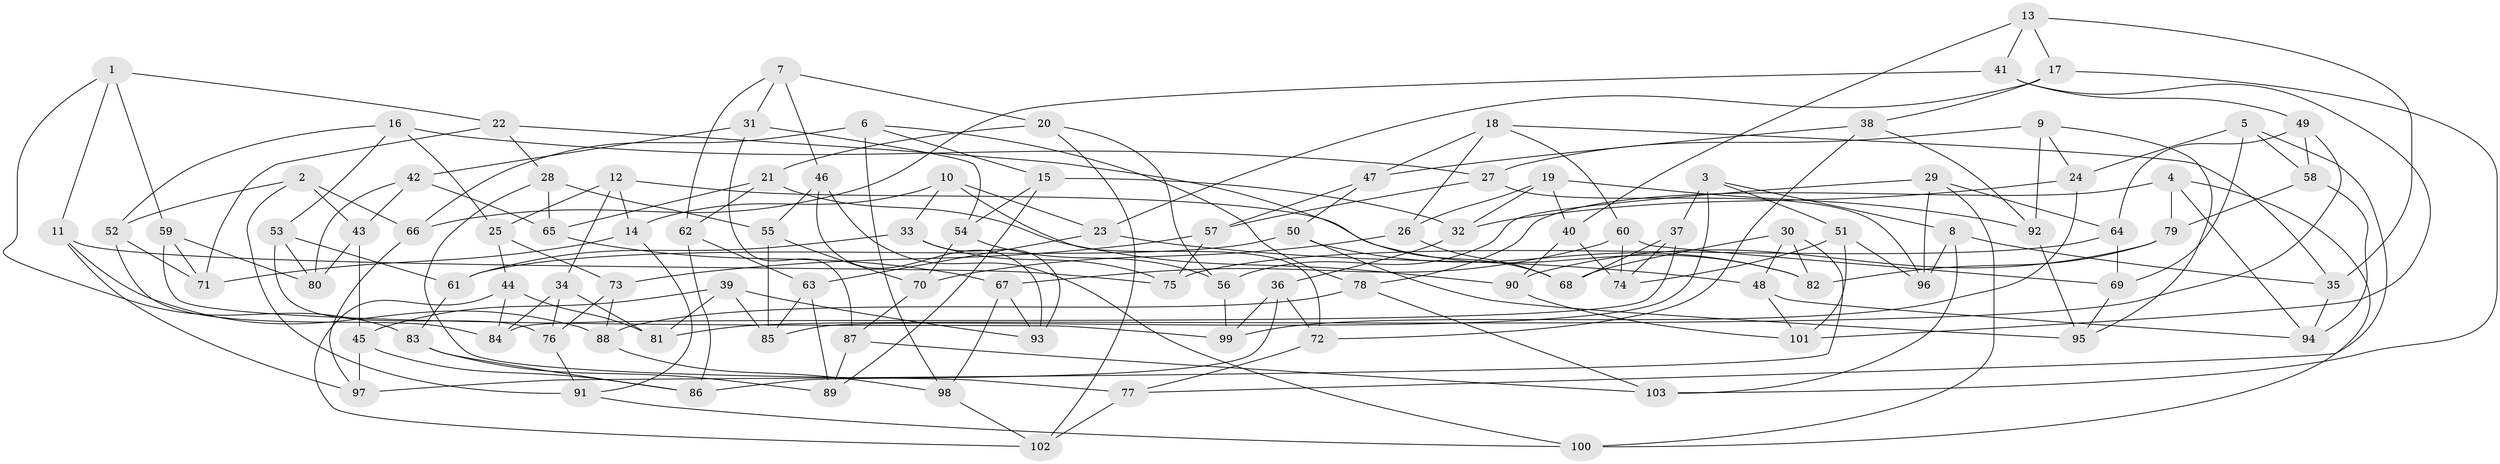 // Generated by graph-tools (version 1.1) at 2025/37/03/09/25 02:37:51]
// undirected, 103 vertices, 206 edges
graph export_dot {
graph [start="1"]
  node [color=gray90,style=filled];
  1;
  2;
  3;
  4;
  5;
  6;
  7;
  8;
  9;
  10;
  11;
  12;
  13;
  14;
  15;
  16;
  17;
  18;
  19;
  20;
  21;
  22;
  23;
  24;
  25;
  26;
  27;
  28;
  29;
  30;
  31;
  32;
  33;
  34;
  35;
  36;
  37;
  38;
  39;
  40;
  41;
  42;
  43;
  44;
  45;
  46;
  47;
  48;
  49;
  50;
  51;
  52;
  53;
  54;
  55;
  56;
  57;
  58;
  59;
  60;
  61;
  62;
  63;
  64;
  65;
  66;
  67;
  68;
  69;
  70;
  71;
  72;
  73;
  74;
  75;
  76;
  77;
  78;
  79;
  80;
  81;
  82;
  83;
  84;
  85;
  86;
  87;
  88;
  89;
  90;
  91;
  92;
  93;
  94;
  95;
  96;
  97;
  98;
  99;
  100;
  101;
  102;
  103;
  1 -- 59;
  1 -- 22;
  1 -- 11;
  1 -- 83;
  2 -- 52;
  2 -- 91;
  2 -- 43;
  2 -- 66;
  3 -- 51;
  3 -- 37;
  3 -- 8;
  3 -- 85;
  4 -- 78;
  4 -- 79;
  4 -- 94;
  4 -- 100;
  5 -- 24;
  5 -- 69;
  5 -- 77;
  5 -- 58;
  6 -- 15;
  6 -- 78;
  6 -- 66;
  6 -- 98;
  7 -- 46;
  7 -- 20;
  7 -- 31;
  7 -- 62;
  8 -- 96;
  8 -- 103;
  8 -- 35;
  9 -- 27;
  9 -- 24;
  9 -- 95;
  9 -- 92;
  10 -- 23;
  10 -- 14;
  10 -- 33;
  10 -- 72;
  11 -- 75;
  11 -- 88;
  11 -- 97;
  12 -- 25;
  12 -- 14;
  12 -- 34;
  12 -- 82;
  13 -- 41;
  13 -- 35;
  13 -- 40;
  13 -- 17;
  14 -- 91;
  14 -- 71;
  15 -- 32;
  15 -- 54;
  15 -- 89;
  16 -- 25;
  16 -- 52;
  16 -- 53;
  16 -- 27;
  17 -- 103;
  17 -- 23;
  17 -- 38;
  18 -- 47;
  18 -- 26;
  18 -- 35;
  18 -- 60;
  19 -- 92;
  19 -- 32;
  19 -- 40;
  19 -- 26;
  20 -- 21;
  20 -- 56;
  20 -- 102;
  21 -- 90;
  21 -- 65;
  21 -- 62;
  22 -- 71;
  22 -- 68;
  22 -- 28;
  23 -- 48;
  23 -- 63;
  24 -- 99;
  24 -- 32;
  25 -- 44;
  25 -- 73;
  26 -- 68;
  26 -- 70;
  27 -- 57;
  27 -- 96;
  28 -- 77;
  28 -- 65;
  28 -- 55;
  29 -- 64;
  29 -- 100;
  29 -- 96;
  29 -- 56;
  30 -- 68;
  30 -- 48;
  30 -- 97;
  30 -- 82;
  31 -- 54;
  31 -- 42;
  31 -- 87;
  32 -- 36;
  33 -- 61;
  33 -- 93;
  33 -- 75;
  34 -- 81;
  34 -- 76;
  34 -- 84;
  35 -- 94;
  36 -- 86;
  36 -- 72;
  36 -- 99;
  37 -- 74;
  37 -- 68;
  37 -- 84;
  38 -- 47;
  38 -- 92;
  38 -- 72;
  39 -- 45;
  39 -- 85;
  39 -- 93;
  39 -- 81;
  40 -- 90;
  40 -- 74;
  41 -- 101;
  41 -- 49;
  41 -- 66;
  42 -- 65;
  42 -- 43;
  42 -- 80;
  43 -- 80;
  43 -- 45;
  44 -- 84;
  44 -- 102;
  44 -- 81;
  45 -- 86;
  45 -- 97;
  46 -- 93;
  46 -- 55;
  46 -- 100;
  47 -- 50;
  47 -- 57;
  48 -- 94;
  48 -- 101;
  49 -- 81;
  49 -- 64;
  49 -- 58;
  50 -- 82;
  50 -- 61;
  50 -- 95;
  51 -- 96;
  51 -- 101;
  51 -- 74;
  52 -- 84;
  52 -- 71;
  53 -- 61;
  53 -- 76;
  53 -- 80;
  54 -- 70;
  54 -- 56;
  55 -- 85;
  55 -- 70;
  56 -- 99;
  57 -- 73;
  57 -- 75;
  58 -- 79;
  58 -- 94;
  59 -- 71;
  59 -- 99;
  59 -- 80;
  60 -- 69;
  60 -- 67;
  60 -- 74;
  61 -- 83;
  62 -- 63;
  62 -- 86;
  63 -- 89;
  63 -- 85;
  64 -- 69;
  64 -- 75;
  65 -- 67;
  66 -- 97;
  67 -- 98;
  67 -- 93;
  69 -- 95;
  70 -- 87;
  72 -- 77;
  73 -- 88;
  73 -- 76;
  76 -- 91;
  77 -- 102;
  78 -- 88;
  78 -- 103;
  79 -- 82;
  79 -- 90;
  83 -- 89;
  83 -- 86;
  87 -- 103;
  87 -- 89;
  88 -- 98;
  90 -- 101;
  91 -- 100;
  92 -- 95;
  98 -- 102;
}
